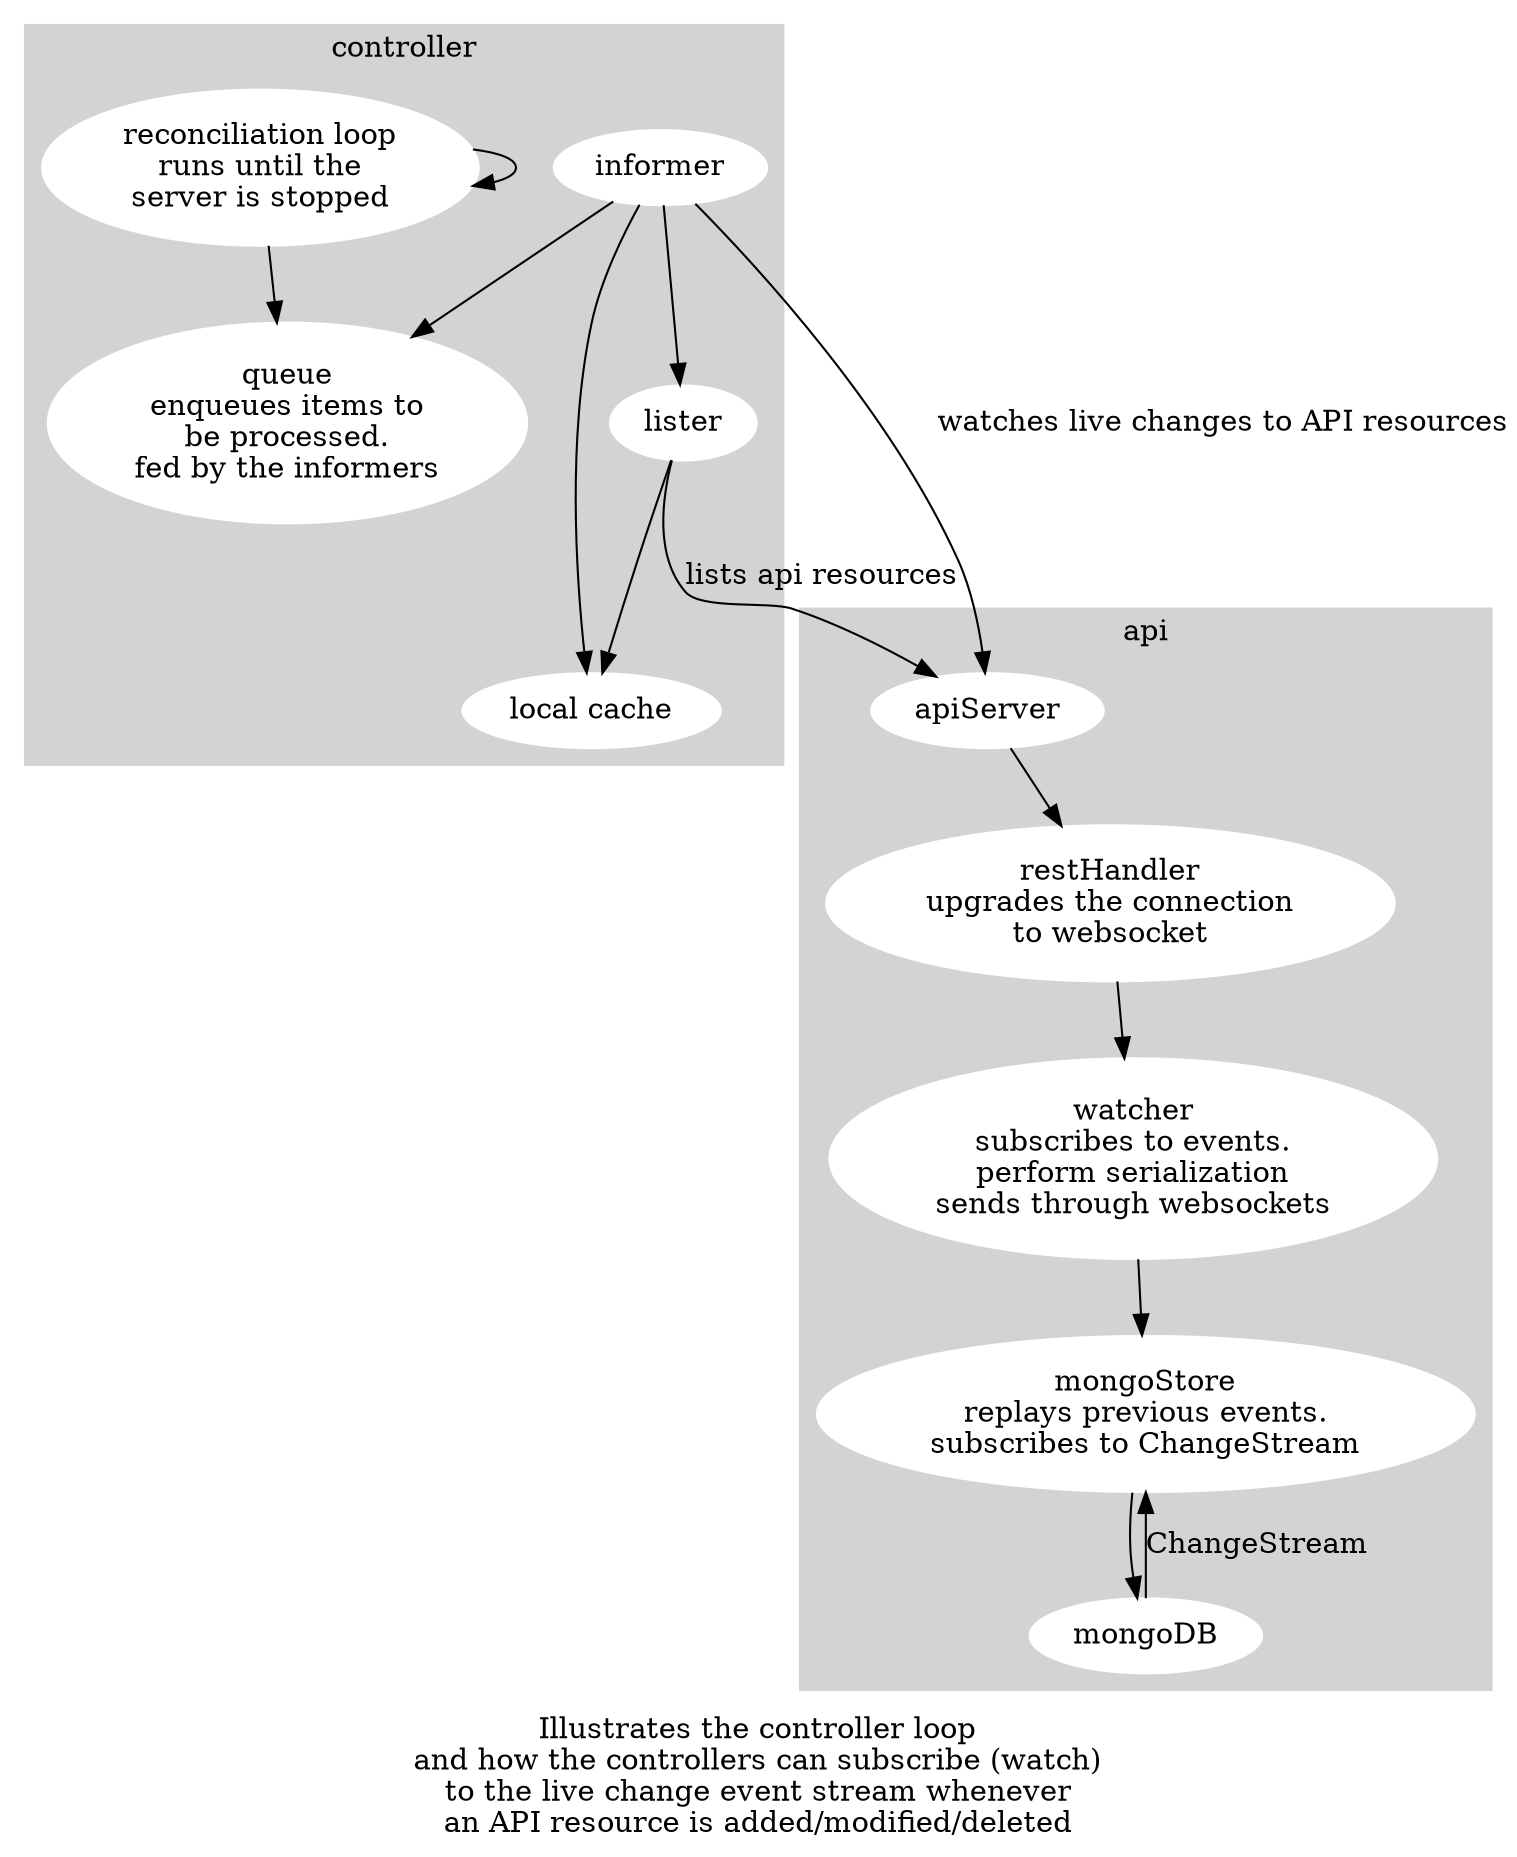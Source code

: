 digraph A {

    label="Illustrates the controller loop\nand how the controllers can subscribe (watch)\nto the live change event stream whenever\nan API resource is added/modified/deleted"

    subgraph cluster_0 {
    style=filled;
    color=lightgrey;
    node [style=filled,color=white];
    cache [label="local cache"]
    loop [label="reconciliation loop\nruns until the\nserver is stopped"]
    queue [label="queue\nenqueues items to\nbe processed.\nfed by the informers"]
    informer -> cache
    informer -> lister
    lister -> cache
    informer -> queue
    loop -> loop
    loop -> queue
    label = "controller";
    }

    subgraph cluster_1 {
    style=filled;
    color=lightgrey;
    node [style=filled,color=white];
    restHandler [label="restHandler\nupgrades the connection\nto websocket"]
    watcher [label="watcher\nsubscribes to events.\nperform serialization\nsends through websockets"]
    mongoStore [label="mongoStore\nreplays previous events.\nsubscribes to ChangeStream"]
    apiServer -> restHandler -> watcher -> mongoStore -> mongoDB
    mongoDB -> mongoStore [label="ChangeStream"]
    label = "api";
    }

    lister -> apiServer [label="lists api resources"]
    informer -> apiServer [label="watches live changes to API resources"]
}
